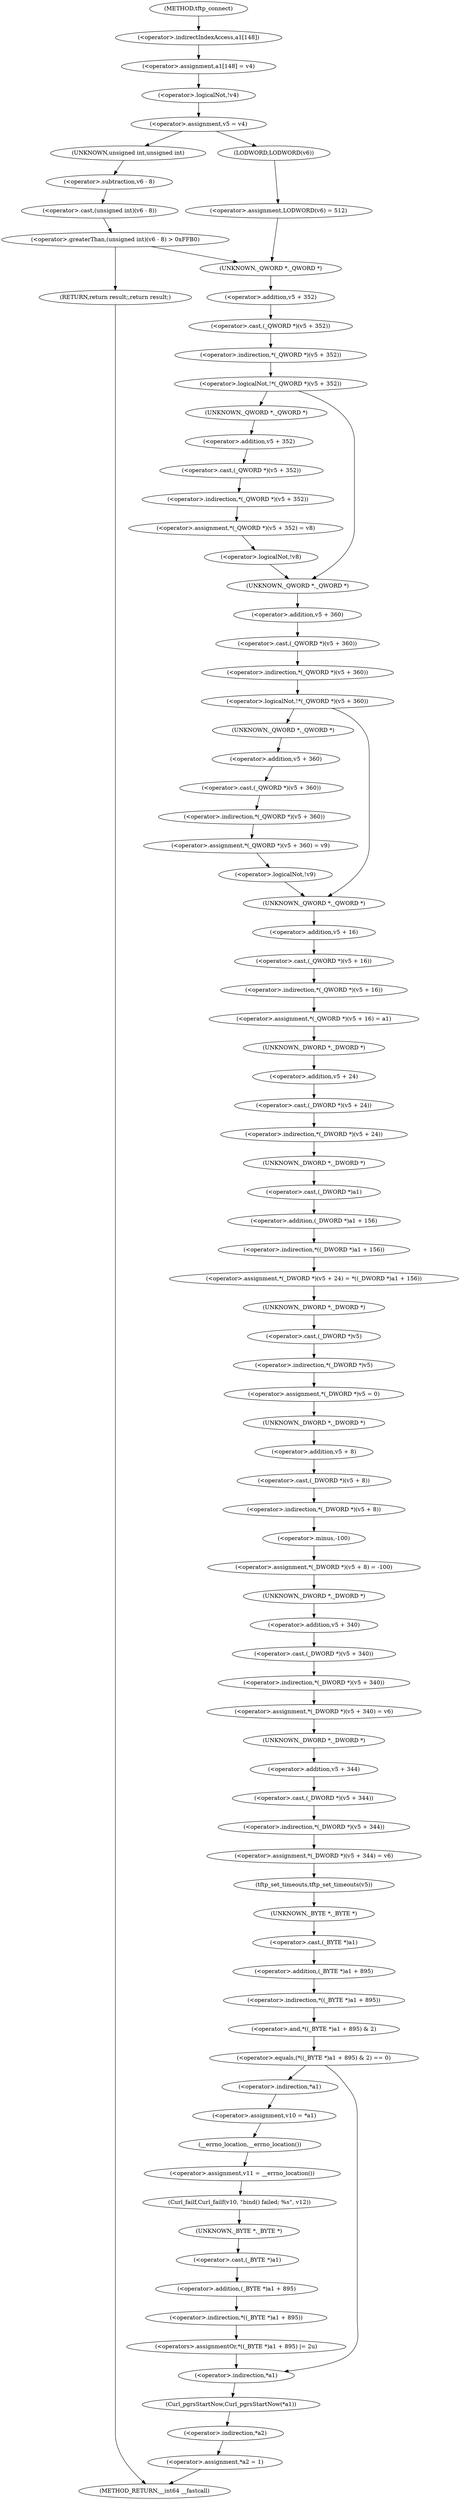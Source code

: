 digraph tftp_connect {  
"1000125" [label = "(<operator>.assignment,a1[148] = v4)" ]
"1000126" [label = "(<operator>.indirectIndexAccess,a1[148])" ]
"1000131" [label = "(<operator>.logicalNot,!v4)" ]
"1000134" [label = "(<operator>.assignment,v5 = v4)" ]
"1000142" [label = "(<operator>.greaterThan,(unsigned int)(v6 - 8) > 0xFFB0)" ]
"1000143" [label = "(<operator>.cast,(unsigned int)(v6 - 8))" ]
"1000144" [label = "(UNKNOWN,unsigned int,unsigned int)" ]
"1000145" [label = "(<operator>.subtraction,v6 - 8)" ]
"1000149" [label = "(RETURN,return result;,return result;)" ]
"1000153" [label = "(<operator>.assignment,LODWORD(v6) = 512)" ]
"1000154" [label = "(LODWORD,LODWORD(v6))" ]
"1000158" [label = "(<operator>.logicalNot,!*(_QWORD *)(v5 + 352))" ]
"1000159" [label = "(<operator>.indirection,*(_QWORD *)(v5 + 352))" ]
"1000160" [label = "(<operator>.cast,(_QWORD *)(v5 + 352))" ]
"1000161" [label = "(UNKNOWN,_QWORD *,_QWORD *)" ]
"1000162" [label = "(<operator>.addition,v5 + 352)" ]
"1000166" [label = "(<operator>.assignment,*(_QWORD *)(v5 + 352) = v8)" ]
"1000167" [label = "(<operator>.indirection,*(_QWORD *)(v5 + 352))" ]
"1000168" [label = "(<operator>.cast,(_QWORD *)(v5 + 352))" ]
"1000169" [label = "(UNKNOWN,_QWORD *,_QWORD *)" ]
"1000170" [label = "(<operator>.addition,v5 + 352)" ]
"1000175" [label = "(<operator>.logicalNot,!v8)" ]
"1000179" [label = "(<operator>.logicalNot,!*(_QWORD *)(v5 + 360))" ]
"1000180" [label = "(<operator>.indirection,*(_QWORD *)(v5 + 360))" ]
"1000181" [label = "(<operator>.cast,(_QWORD *)(v5 + 360))" ]
"1000182" [label = "(UNKNOWN,_QWORD *,_QWORD *)" ]
"1000183" [label = "(<operator>.addition,v5 + 360)" ]
"1000187" [label = "(<operator>.assignment,*(_QWORD *)(v5 + 360) = v9)" ]
"1000188" [label = "(<operator>.indirection,*(_QWORD *)(v5 + 360))" ]
"1000189" [label = "(<operator>.cast,(_QWORD *)(v5 + 360))" ]
"1000190" [label = "(UNKNOWN,_QWORD *,_QWORD *)" ]
"1000191" [label = "(<operator>.addition,v5 + 360)" ]
"1000196" [label = "(<operator>.logicalNot,!v9)" ]
"1000199" [label = "(<operator>.assignment,*(_QWORD *)(v5 + 16) = a1)" ]
"1000200" [label = "(<operator>.indirection,*(_QWORD *)(v5 + 16))" ]
"1000201" [label = "(<operator>.cast,(_QWORD *)(v5 + 16))" ]
"1000202" [label = "(UNKNOWN,_QWORD *,_QWORD *)" ]
"1000203" [label = "(<operator>.addition,v5 + 16)" ]
"1000207" [label = "(<operator>.assignment,*(_DWORD *)(v5 + 24) = *((_DWORD *)a1 + 156))" ]
"1000208" [label = "(<operator>.indirection,*(_DWORD *)(v5 + 24))" ]
"1000209" [label = "(<operator>.cast,(_DWORD *)(v5 + 24))" ]
"1000210" [label = "(UNKNOWN,_DWORD *,_DWORD *)" ]
"1000211" [label = "(<operator>.addition,v5 + 24)" ]
"1000214" [label = "(<operator>.indirection,*((_DWORD *)a1 + 156))" ]
"1000215" [label = "(<operator>.addition,(_DWORD *)a1 + 156)" ]
"1000216" [label = "(<operator>.cast,(_DWORD *)a1)" ]
"1000217" [label = "(UNKNOWN,_DWORD *,_DWORD *)" ]
"1000220" [label = "(<operator>.assignment,*(_DWORD *)v5 = 0)" ]
"1000221" [label = "(<operator>.indirection,*(_DWORD *)v5)" ]
"1000222" [label = "(<operator>.cast,(_DWORD *)v5)" ]
"1000223" [label = "(UNKNOWN,_DWORD *,_DWORD *)" ]
"1000226" [label = "(<operator>.assignment,*(_DWORD *)(v5 + 8) = -100)" ]
"1000227" [label = "(<operator>.indirection,*(_DWORD *)(v5 + 8))" ]
"1000228" [label = "(<operator>.cast,(_DWORD *)(v5 + 8))" ]
"1000229" [label = "(UNKNOWN,_DWORD *,_DWORD *)" ]
"1000230" [label = "(<operator>.addition,v5 + 8)" ]
"1000233" [label = "(<operator>.minus,-100)" ]
"1000235" [label = "(<operator>.assignment,*(_DWORD *)(v5 + 340) = v6)" ]
"1000236" [label = "(<operator>.indirection,*(_DWORD *)(v5 + 340))" ]
"1000237" [label = "(<operator>.cast,(_DWORD *)(v5 + 340))" ]
"1000238" [label = "(UNKNOWN,_DWORD *,_DWORD *)" ]
"1000239" [label = "(<operator>.addition,v5 + 340)" ]
"1000243" [label = "(<operator>.assignment,*(_DWORD *)(v5 + 344) = v6)" ]
"1000244" [label = "(<operator>.indirection,*(_DWORD *)(v5 + 344))" ]
"1000245" [label = "(<operator>.cast,(_DWORD *)(v5 + 344))" ]
"1000246" [label = "(UNKNOWN,_DWORD *,_DWORD *)" ]
"1000247" [label = "(<operator>.addition,v5 + 344)" ]
"1000251" [label = "(tftp_set_timeouts,tftp_set_timeouts(v5))" ]
"1000254" [label = "(<operator>.equals,(*((_BYTE *)a1 + 895) & 2) == 0)" ]
"1000255" [label = "(<operator>.and,*((_BYTE *)a1 + 895) & 2)" ]
"1000256" [label = "(<operator>.indirection,*((_BYTE *)a1 + 895))" ]
"1000257" [label = "(<operator>.addition,(_BYTE *)a1 + 895)" ]
"1000258" [label = "(<operator>.cast,(_BYTE *)a1)" ]
"1000259" [label = "(UNKNOWN,_BYTE *,_BYTE *)" ]
"1000266" [label = "(<operator>.assignment,v10 = *a1)" ]
"1000268" [label = "(<operator>.indirection,*a1)" ]
"1000270" [label = "(<operator>.assignment,v11 = __errno_location())" ]
"1000272" [label = "(__errno_location,__errno_location())" ]
"1000273" [label = "(Curl_failf,Curl_failf(v10, \"bind() failed; %s\", v12))" ]
"1000278" [label = "(<operators>.assignmentOr,*((_BYTE *)a1 + 895) |= 2u)" ]
"1000279" [label = "(<operator>.indirection,*((_BYTE *)a1 + 895))" ]
"1000280" [label = "(<operator>.addition,(_BYTE *)a1 + 895)" ]
"1000281" [label = "(<operator>.cast,(_BYTE *)a1)" ]
"1000282" [label = "(UNKNOWN,_BYTE *,_BYTE *)" ]
"1000286" [label = "(Curl_pgrsStartNow,Curl_pgrsStartNow(*a1))" ]
"1000287" [label = "(<operator>.indirection,*a1)" ]
"1000289" [label = "(<operator>.assignment,*a2 = 1)" ]
"1000290" [label = "(<operator>.indirection,*a2)" ]
"1000111" [label = "(METHOD,tftp_connect)" ]
"1000294" [label = "(METHOD_RETURN,__int64 __fastcall)" ]
  "1000125" -> "1000131" 
  "1000126" -> "1000125" 
  "1000131" -> "1000134" 
  "1000134" -> "1000144" 
  "1000134" -> "1000154" 
  "1000142" -> "1000161" 
  "1000142" -> "1000149" 
  "1000143" -> "1000142" 
  "1000144" -> "1000145" 
  "1000145" -> "1000143" 
  "1000149" -> "1000294" 
  "1000153" -> "1000161" 
  "1000154" -> "1000153" 
  "1000158" -> "1000169" 
  "1000158" -> "1000182" 
  "1000159" -> "1000158" 
  "1000160" -> "1000159" 
  "1000161" -> "1000162" 
  "1000162" -> "1000160" 
  "1000166" -> "1000175" 
  "1000167" -> "1000166" 
  "1000168" -> "1000167" 
  "1000169" -> "1000170" 
  "1000170" -> "1000168" 
  "1000175" -> "1000182" 
  "1000179" -> "1000190" 
  "1000179" -> "1000202" 
  "1000180" -> "1000179" 
  "1000181" -> "1000180" 
  "1000182" -> "1000183" 
  "1000183" -> "1000181" 
  "1000187" -> "1000196" 
  "1000188" -> "1000187" 
  "1000189" -> "1000188" 
  "1000190" -> "1000191" 
  "1000191" -> "1000189" 
  "1000196" -> "1000202" 
  "1000199" -> "1000210" 
  "1000200" -> "1000199" 
  "1000201" -> "1000200" 
  "1000202" -> "1000203" 
  "1000203" -> "1000201" 
  "1000207" -> "1000223" 
  "1000208" -> "1000217" 
  "1000209" -> "1000208" 
  "1000210" -> "1000211" 
  "1000211" -> "1000209" 
  "1000214" -> "1000207" 
  "1000215" -> "1000214" 
  "1000216" -> "1000215" 
  "1000217" -> "1000216" 
  "1000220" -> "1000229" 
  "1000221" -> "1000220" 
  "1000222" -> "1000221" 
  "1000223" -> "1000222" 
  "1000226" -> "1000238" 
  "1000227" -> "1000233" 
  "1000228" -> "1000227" 
  "1000229" -> "1000230" 
  "1000230" -> "1000228" 
  "1000233" -> "1000226" 
  "1000235" -> "1000246" 
  "1000236" -> "1000235" 
  "1000237" -> "1000236" 
  "1000238" -> "1000239" 
  "1000239" -> "1000237" 
  "1000243" -> "1000251" 
  "1000244" -> "1000243" 
  "1000245" -> "1000244" 
  "1000246" -> "1000247" 
  "1000247" -> "1000245" 
  "1000251" -> "1000259" 
  "1000254" -> "1000268" 
  "1000254" -> "1000287" 
  "1000255" -> "1000254" 
  "1000256" -> "1000255" 
  "1000257" -> "1000256" 
  "1000258" -> "1000257" 
  "1000259" -> "1000258" 
  "1000266" -> "1000272" 
  "1000268" -> "1000266" 
  "1000270" -> "1000273" 
  "1000272" -> "1000270" 
  "1000273" -> "1000282" 
  "1000278" -> "1000287" 
  "1000279" -> "1000278" 
  "1000280" -> "1000279" 
  "1000281" -> "1000280" 
  "1000282" -> "1000281" 
  "1000286" -> "1000290" 
  "1000287" -> "1000286" 
  "1000289" -> "1000294" 
  "1000290" -> "1000289" 
  "1000111" -> "1000126" 
}
